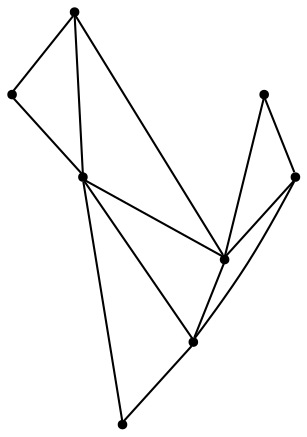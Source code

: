 graph {
  node [shape=point,comment="{\"directed\":false,\"doi\":\"10.1007/3-540-46648-7_19\",\"figure\":\"? (3)\"}"]

  v0 [pos="1029.128643079156,272.79665548048223"]
  v1 [pos="1029.128643079156,409.8201044104992"]
  v2 [pos="945.368180199623,478.33182887550777"]
  v3 [pos="945.368180199623,204.28493101547377"]
  v4 [pos="862.1077594754089,426.8230192374412"]
  v5 [pos="862.1077594754089,255.79380424270062"]
  v6 [pos="705.8382273146685,478.33182887550777"]
  v7 [pos="705.8382273146685,204.28493101547377"]

  v0 -- v1 [id="-1",pos="1029.128643079156,272.79665548048223 1029.128643079156,409.8201044104992 1029.128643079156,409.8201044104992 1029.128643079156,409.8201044104992"]
  v6 -- v2 [id="-2",pos="705.8382273146685,478.33182887550777 945.368180199623,478.33182887550777 945.368180199623,478.33182887550777 945.368180199623,478.33182887550777"]
  v7 -- v3 [id="-3",pos="705.8382273146685,204.28493101547377 945.368180199623,204.28493101547377 945.368180199623,204.28493101547377 945.368180199623,204.28493101547377"]
  v7 -- v5 [id="-4",pos="705.8382273146685,204.28493101547377 862.1077594754089,255.79380424270062 862.1077594754089,255.79380424270062 862.1077594754089,255.79380424270062"]
  v4 -- v6 [id="-7",pos="862.1077594754089,426.8230192374412 705.8382273146685,478.33182887550777 705.8382273146685,478.33182887550777 705.8382273146685,478.33182887550777"]
  v4 -- v2 [id="-8",pos="862.1077594754089,426.8230192374412 945.368180199623,478.33182887550777 945.368180199623,478.33182887550777 945.368180199623,478.33182887550777"]
  v5 -- v3 [id="-9",pos="862.1077594754089,255.79380424270062 945.368180199623,204.28493101547377 945.368180199623,204.28493101547377 945.368180199623,204.28493101547377"]
  v5 -- v4 [id="-10",pos="862.1077594754089,255.79380424270062 862.1077594754089,426.8230192374412 862.1077594754089,426.8230192374412 862.1077594754089,426.8230192374412"]
  v2 -- v3 [id="-12",pos="945.368180199623,478.33182887550777 945.368180199623,204.28493101547377 945.368180199623,204.28493101547377 945.368180199623,204.28493101547377"]
  v2 -- v0 [id="-14",pos="945.368180199623,478.33182887550777 1029.128643079156,272.79665548048223 1029.128643079156,272.79665548048223 1029.128643079156,272.79665548048223"]
  v3 -- v0 [id="-15",pos="945.368180199623,204.28493101547377 1029.128643079156,272.79665548048223 1029.128643079156,272.79665548048223 1029.128643079156,272.79665548048223"]
  v3 -- v4 [id="-16",pos="945.368180199623,204.28493101547377 862.1077594754089,426.8230192374412 862.1077594754089,426.8230192374412 862.1077594754089,426.8230192374412"]
  v1 -- v2 [id="-18",pos="1029.128643079156,409.8201044104992 945.368180199623,478.33182887550777 945.368180199623,478.33182887550777 945.368180199623,478.33182887550777"]
}